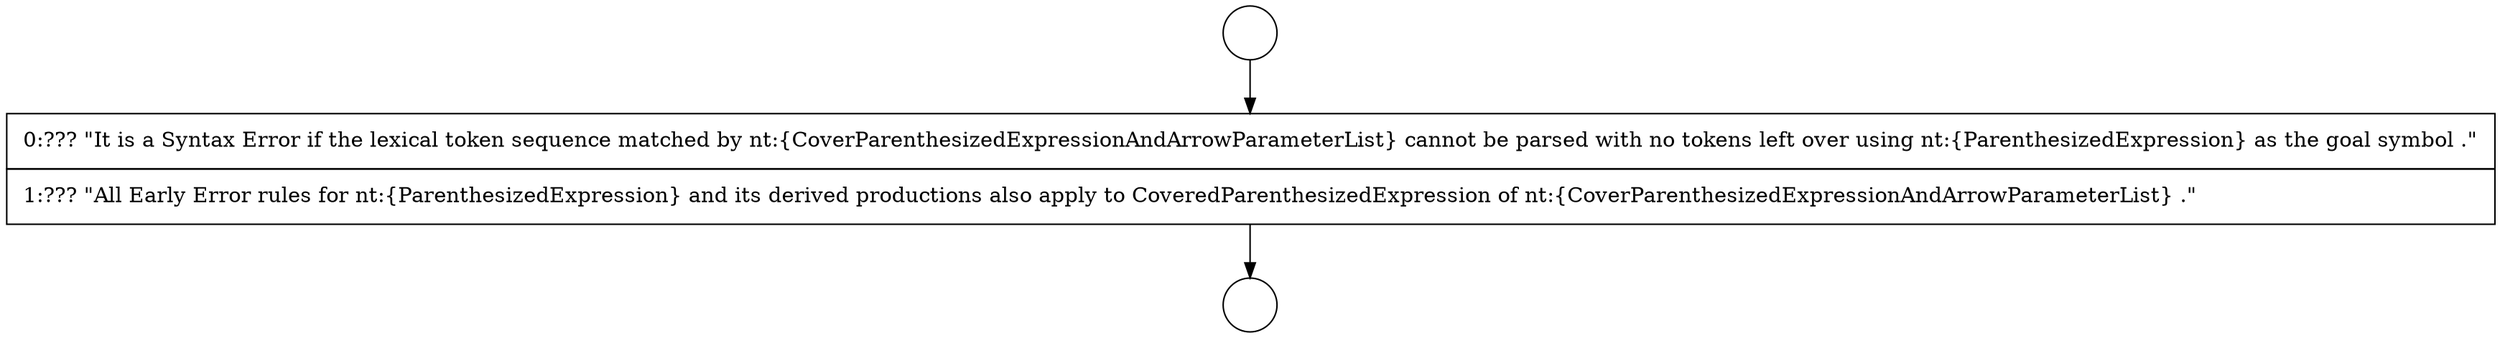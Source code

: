 digraph {
  node17048 [shape=circle label=" " color="black" fillcolor="white" style=filled]
  node17050 [shape=none, margin=0, label=<<font color="black">
    <table border="0" cellborder="1" cellspacing="0" cellpadding="10">
      <tr><td align="left">0:??? &quot;It is a Syntax Error if the lexical token sequence matched by nt:{CoverParenthesizedExpressionAndArrowParameterList} cannot be parsed with no tokens left over using nt:{ParenthesizedExpression} as the goal symbol .&quot;</td></tr>
      <tr><td align="left">1:??? &quot;All Early Error rules for nt:{ParenthesizedExpression} and its derived productions also apply to CoveredParenthesizedExpression of nt:{CoverParenthesizedExpressionAndArrowParameterList} .&quot;</td></tr>
    </table>
  </font>> color="black" fillcolor="white" style=filled]
  node17049 [shape=circle label=" " color="black" fillcolor="white" style=filled]
  node17048 -> node17050 [ color="black"]
  node17050 -> node17049 [ color="black"]
}
